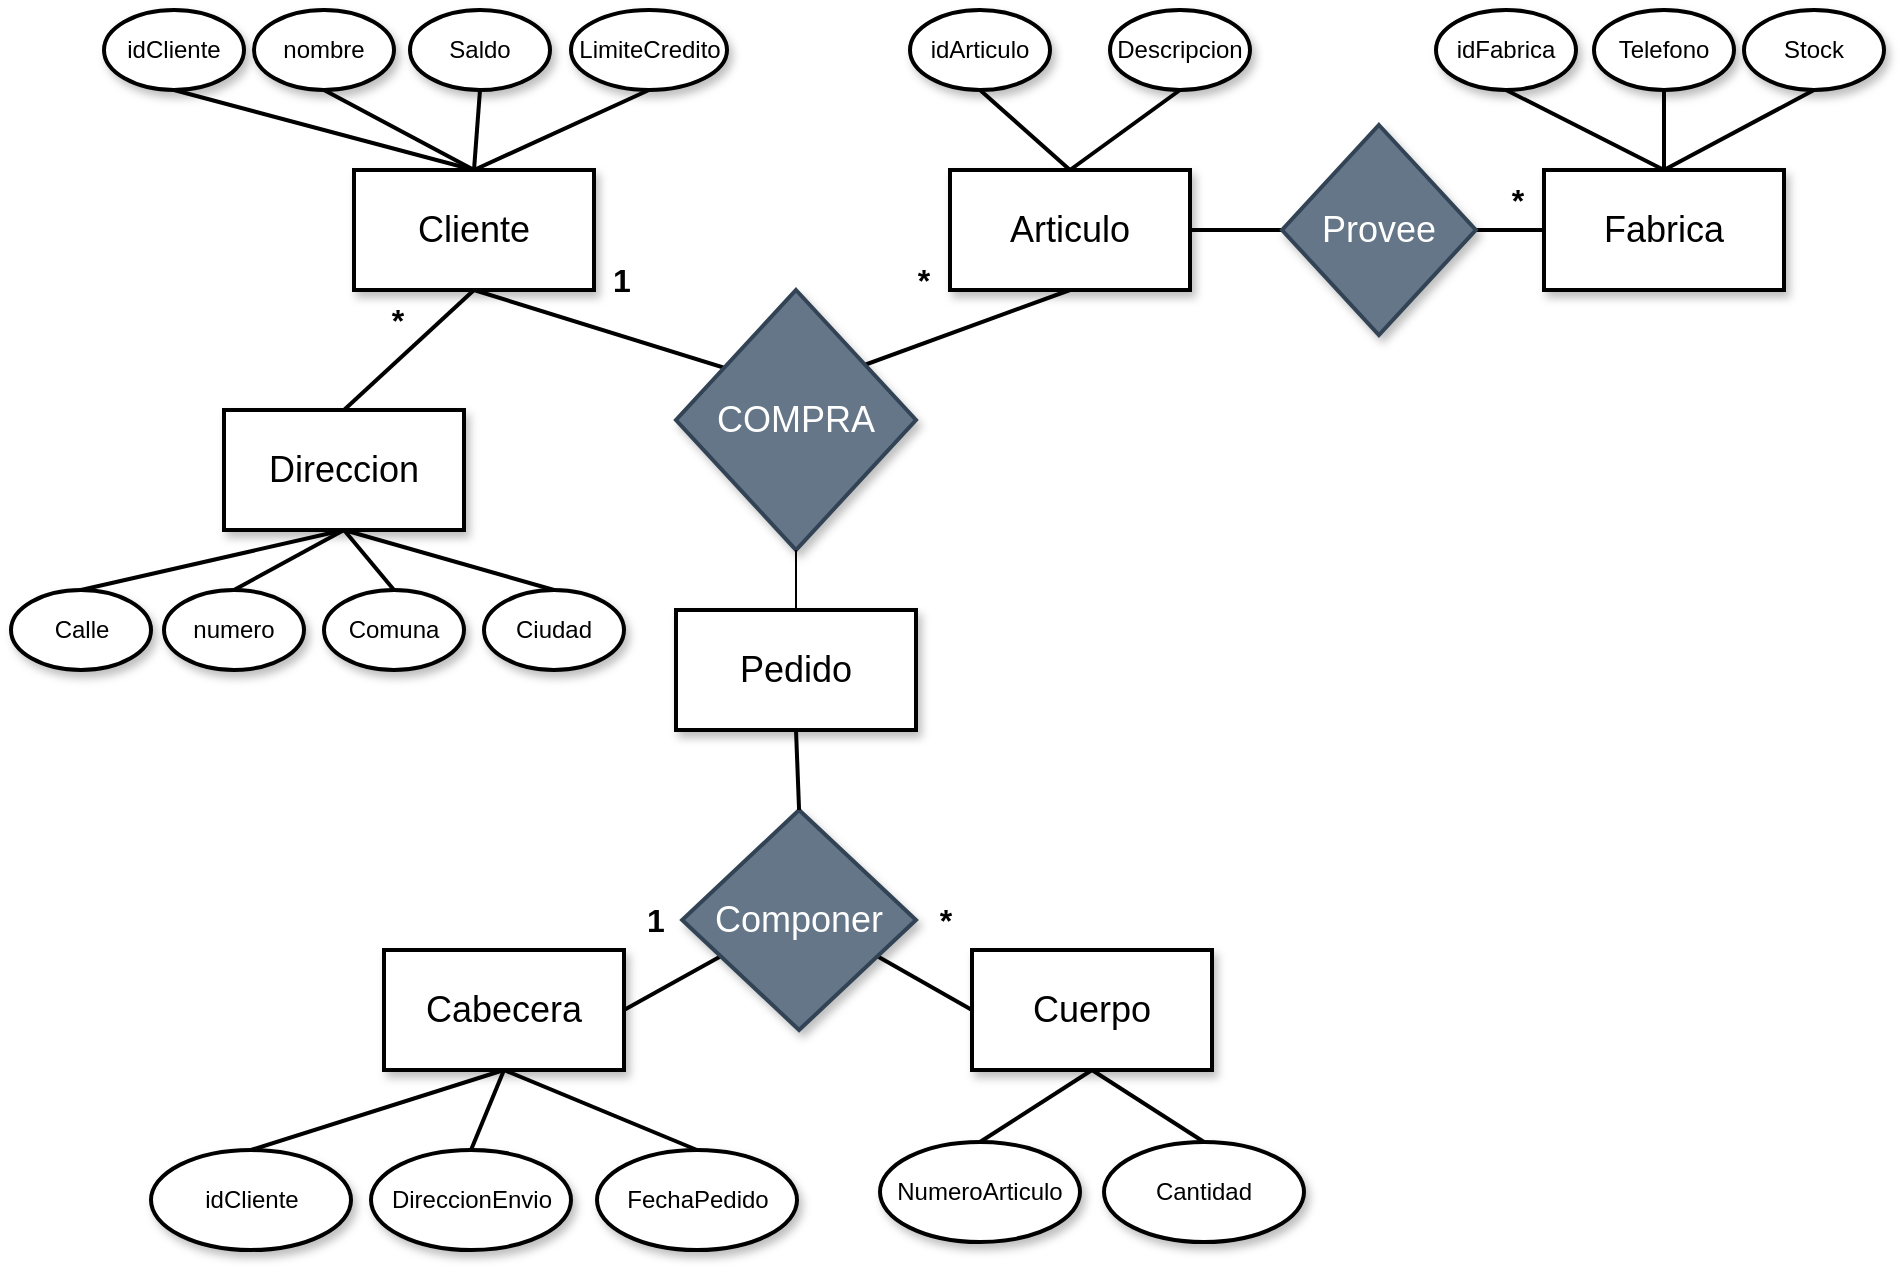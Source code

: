 <mxfile version="26.2.8">
  <diagram name="Página-1" id="rvEWbdLoJIgpr64gUZvC">
    <mxGraphModel dx="2076" dy="664" grid="1" gridSize="10" guides="1" tooltips="1" connect="1" arrows="1" fold="1" page="1" pageScale="1" pageWidth="827" pageHeight="1169" math="0" shadow="0">
      <root>
        <mxCell id="0" />
        <mxCell id="1" parent="0" />
        <mxCell id="NHq4z3sjqa0FjlhkMXZz-1" value="Cliente" style="rounded=0;whiteSpace=wrap;html=1;strokeWidth=2;shadow=1;fontSize=18;" vertex="1" parent="1">
          <mxGeometry x="145" y="150" width="120" height="60" as="geometry" />
        </mxCell>
        <mxCell id="NHq4z3sjqa0FjlhkMXZz-2" value="" style="endArrow=none;html=1;rounded=0;exitX=0.5;exitY=0;exitDx=0;exitDy=0;entryX=0.5;entryY=1;entryDx=0;entryDy=0;strokeWidth=2;" edge="1" parent="1" source="NHq4z3sjqa0FjlhkMXZz-1" target="NHq4z3sjqa0FjlhkMXZz-12">
          <mxGeometry width="50" height="50" relative="1" as="geometry">
            <mxPoint x="380" y="40" as="sourcePoint" />
            <mxPoint x="55" y="110" as="targetPoint" />
          </mxGeometry>
        </mxCell>
        <mxCell id="NHq4z3sjqa0FjlhkMXZz-3" value="" style="endArrow=none;html=1;rounded=0;exitX=0.5;exitY=0;exitDx=0;exitDy=0;entryX=0.5;entryY=1;entryDx=0;entryDy=0;strokeWidth=2;" edge="1" parent="1" source="NHq4z3sjqa0FjlhkMXZz-1" target="NHq4z3sjqa0FjlhkMXZz-11">
          <mxGeometry width="50" height="50" relative="1" as="geometry">
            <mxPoint x="202" y="160" as="sourcePoint" />
            <mxPoint x="130" y="110" as="targetPoint" />
          </mxGeometry>
        </mxCell>
        <mxCell id="NHq4z3sjqa0FjlhkMXZz-5" value="" style="endArrow=none;html=1;rounded=0;exitX=0.5;exitY=0;exitDx=0;exitDy=0;entryX=0.5;entryY=1;entryDx=0;entryDy=0;strokeWidth=2;" edge="1" parent="1" source="NHq4z3sjqa0FjlhkMXZz-1" target="NHq4z3sjqa0FjlhkMXZz-9">
          <mxGeometry width="50" height="50" relative="1" as="geometry">
            <mxPoint x="222" y="180" as="sourcePoint" />
            <mxPoint x="281" y="110" as="targetPoint" />
          </mxGeometry>
        </mxCell>
        <mxCell id="NHq4z3sjqa0FjlhkMXZz-6" value="" style="endArrow=none;html=1;rounded=0;exitX=0.5;exitY=0;exitDx=0;exitDy=0;entryX=0.5;entryY=1;entryDx=0;entryDy=0;strokeWidth=2;" edge="1" parent="1" source="NHq4z3sjqa0FjlhkMXZz-1" target="NHq4z3sjqa0FjlhkMXZz-8">
          <mxGeometry width="50" height="50" relative="1" as="geometry">
            <mxPoint x="232" y="190" as="sourcePoint" />
            <mxPoint x="355" y="110" as="targetPoint" />
          </mxGeometry>
        </mxCell>
        <mxCell id="NHq4z3sjqa0FjlhkMXZz-7" value="" style="endArrow=none;html=1;rounded=0;exitX=0.5;exitY=0;exitDx=0;exitDy=0;entryX=0.5;entryY=1;entryDx=0;entryDy=0;strokeWidth=2;" edge="1" parent="1" target="NHq4z3sjqa0FjlhkMXZz-1">
          <mxGeometry width="50" height="50" relative="1" as="geometry">
            <mxPoint x="366.0" y="260.0" as="sourcePoint" />
            <mxPoint x="200" y="280" as="targetPoint" />
          </mxGeometry>
        </mxCell>
        <mxCell id="NHq4z3sjqa0FjlhkMXZz-8" value="LimiteCredito" style="ellipse;whiteSpace=wrap;html=1;strokeWidth=2;shadow=1;" vertex="1" parent="1">
          <mxGeometry x="253.5" y="70" width="78" height="40" as="geometry" />
        </mxCell>
        <mxCell id="NHq4z3sjqa0FjlhkMXZz-9" value="Saldo" style="ellipse;whiteSpace=wrap;html=1;strokeWidth=2;shadow=1;" vertex="1" parent="1">
          <mxGeometry x="173" y="70" width="70" height="40" as="geometry" />
        </mxCell>
        <mxCell id="NHq4z3sjqa0FjlhkMXZz-10" value="DireccionEnvio" style="ellipse;whiteSpace=wrap;html=1;strokeWidth=2;shadow=1;" vertex="1" parent="1">
          <mxGeometry x="153.5" y="640" width="100" height="50" as="geometry" />
        </mxCell>
        <mxCell id="NHq4z3sjqa0FjlhkMXZz-11" value="nombre" style="ellipse;whiteSpace=wrap;html=1;strokeWidth=2;shadow=1;" vertex="1" parent="1">
          <mxGeometry x="95" y="70" width="70" height="40" as="geometry" />
        </mxCell>
        <mxCell id="NHq4z3sjqa0FjlhkMXZz-12" value="idCliente" style="ellipse;whiteSpace=wrap;html=1;strokeWidth=2;shadow=1;" vertex="1" parent="1">
          <mxGeometry x="20" y="70" width="70" height="40" as="geometry" />
        </mxCell>
        <mxCell id="NHq4z3sjqa0FjlhkMXZz-13" value="1" style="text;html=1;align=center;verticalAlign=middle;whiteSpace=wrap;rounded=0;fontSize=16;fontStyle=1" vertex="1" parent="1">
          <mxGeometry x="266" y="190" width="26" height="30" as="geometry" />
        </mxCell>
        <mxCell id="NHq4z3sjqa0FjlhkMXZz-14" value="Articulo" style="rounded=0;whiteSpace=wrap;html=1;strokeWidth=2;shadow=1;fontSize=18;" vertex="1" parent="1">
          <mxGeometry x="443" y="150" width="120" height="60" as="geometry" />
        </mxCell>
        <mxCell id="NHq4z3sjqa0FjlhkMXZz-16" value="" style="endArrow=none;html=1;rounded=0;exitX=0.5;exitY=0;exitDx=0;exitDy=0;entryX=0.5;entryY=1;entryDx=0;entryDy=0;strokeWidth=2;" edge="1" parent="1" target="NHq4z3sjqa0FjlhkMXZz-17" source="NHq4z3sjqa0FjlhkMXZz-14">
          <mxGeometry width="50" height="50" relative="1" as="geometry">
            <mxPoint x="607" y="150" as="sourcePoint" />
            <mxPoint x="457" y="110" as="targetPoint" />
          </mxGeometry>
        </mxCell>
        <mxCell id="NHq4z3sjqa0FjlhkMXZz-17" value="idArticulo" style="ellipse;whiteSpace=wrap;html=1;strokeWidth=2;shadow=1;" vertex="1" parent="1">
          <mxGeometry x="423" y="70" width="70" height="40" as="geometry" />
        </mxCell>
        <mxCell id="NHq4z3sjqa0FjlhkMXZz-20" value="" style="endArrow=none;html=1;rounded=0;exitX=0.5;exitY=0;exitDx=0;exitDy=0;entryX=0.5;entryY=1;entryDx=0;entryDy=0;strokeWidth=2;" edge="1" parent="1" target="NHq4z3sjqa0FjlhkMXZz-21" source="NHq4z3sjqa0FjlhkMXZz-14">
          <mxGeometry width="50" height="50" relative="1" as="geometry">
            <mxPoint x="703" y="150" as="sourcePoint" />
            <mxPoint x="627" y="110" as="targetPoint" />
          </mxGeometry>
        </mxCell>
        <mxCell id="NHq4z3sjqa0FjlhkMXZz-21" value="Descripcion" style="ellipse;whiteSpace=wrap;html=1;strokeWidth=2;shadow=1;" vertex="1" parent="1">
          <mxGeometry x="523" y="70" width="70" height="40" as="geometry" />
        </mxCell>
        <mxCell id="NHq4z3sjqa0FjlhkMXZz-24" value="idCliente" style="ellipse;whiteSpace=wrap;html=1;strokeWidth=2;shadow=1;" vertex="1" parent="1">
          <mxGeometry x="43.5" y="640" width="100" height="50" as="geometry" />
        </mxCell>
        <mxCell id="NHq4z3sjqa0FjlhkMXZz-25" value="FechaPedido" style="ellipse;whiteSpace=wrap;html=1;strokeWidth=2;shadow=1;" vertex="1" parent="1">
          <mxGeometry x="266.5" y="640" width="100" height="50" as="geometry" />
        </mxCell>
        <mxCell id="NHq4z3sjqa0FjlhkMXZz-26" value="Cuerpo" style="rounded=0;whiteSpace=wrap;html=1;strokeWidth=2;shadow=1;fontSize=18;" vertex="1" parent="1">
          <mxGeometry x="454" y="540" width="120" height="60" as="geometry" />
        </mxCell>
        <mxCell id="NHq4z3sjqa0FjlhkMXZz-27" value="" style="endArrow=none;html=1;rounded=0;exitX=0;exitY=0.5;exitDx=0;exitDy=0;entryX=0.5;entryY=1;entryDx=0;entryDy=0;strokeWidth=2;" edge="1" parent="1" source="NHq4z3sjqa0FjlhkMXZz-26">
          <mxGeometry width="50" height="50" relative="1" as="geometry">
            <mxPoint x="391.5" y="490" as="sourcePoint" />
            <mxPoint x="366" y="520" as="targetPoint" />
          </mxGeometry>
        </mxCell>
        <mxCell id="NHq4z3sjqa0FjlhkMXZz-28" value="*" style="text;html=1;align=center;verticalAlign=middle;whiteSpace=wrap;rounded=0;fontSize=16;fontStyle=1" vertex="1" parent="1">
          <mxGeometry x="428" y="510" width="26" height="30" as="geometry" />
        </mxCell>
        <mxCell id="NHq4z3sjqa0FjlhkMXZz-29" value="NumeroArticulo" style="ellipse;whiteSpace=wrap;html=1;strokeWidth=2;shadow=1;" vertex="1" parent="1">
          <mxGeometry x="408" y="636" width="100" height="50" as="geometry" />
        </mxCell>
        <mxCell id="NHq4z3sjqa0FjlhkMXZz-30" value="Cantidad" style="ellipse;whiteSpace=wrap;html=1;strokeWidth=2;shadow=1;" vertex="1" parent="1">
          <mxGeometry x="520" y="636" width="100" height="50" as="geometry" />
        </mxCell>
        <mxCell id="NHq4z3sjqa0FjlhkMXZz-32" value="" style="endArrow=none;html=1;rounded=0;exitX=0.5;exitY=1;exitDx=0;exitDy=0;entryX=0.5;entryY=0;entryDx=0;entryDy=0;strokeWidth=2;" edge="1" parent="1" source="NHq4z3sjqa0FjlhkMXZz-14">
          <mxGeometry width="50" height="50" relative="1" as="geometry">
            <mxPoint x="573.5" y="280" as="sourcePoint" />
            <mxPoint x="366.0" y="260.0" as="targetPoint" />
          </mxGeometry>
        </mxCell>
        <mxCell id="NHq4z3sjqa0FjlhkMXZz-33" value="*" style="text;html=1;align=center;verticalAlign=middle;whiteSpace=wrap;rounded=0;fontSize=16;fontStyle=1" vertex="1" parent="1">
          <mxGeometry x="417" y="190" width="26" height="30" as="geometry" />
        </mxCell>
        <mxCell id="NHq4z3sjqa0FjlhkMXZz-34" value="Fabrica" style="rounded=0;whiteSpace=wrap;html=1;strokeWidth=2;shadow=1;fontSize=18;" vertex="1" parent="1">
          <mxGeometry x="740" y="150" width="120" height="60" as="geometry" />
        </mxCell>
        <mxCell id="NHq4z3sjqa0FjlhkMXZz-35" value="" style="endArrow=none;html=1;rounded=0;entryX=0.5;entryY=1;entryDx=0;entryDy=0;strokeWidth=2;exitX=0.5;exitY=0;exitDx=0;exitDy=0;" edge="1" parent="1" target="NHq4z3sjqa0FjlhkMXZz-36" source="NHq4z3sjqa0FjlhkMXZz-34">
          <mxGeometry width="50" height="50" relative="1" as="geometry">
            <mxPoint x="800" y="150" as="sourcePoint" />
            <mxPoint x="746" y="110" as="targetPoint" />
          </mxGeometry>
        </mxCell>
        <mxCell id="NHq4z3sjqa0FjlhkMXZz-36" value="idFabrica" style="ellipse;whiteSpace=wrap;html=1;strokeWidth=2;shadow=1;" vertex="1" parent="1">
          <mxGeometry x="686" y="70" width="70" height="40" as="geometry" />
        </mxCell>
        <mxCell id="NHq4z3sjqa0FjlhkMXZz-37" value="Telefono" style="ellipse;whiteSpace=wrap;html=1;strokeWidth=2;shadow=1;" vertex="1" parent="1">
          <mxGeometry x="765" y="70" width="70" height="40" as="geometry" />
        </mxCell>
        <mxCell id="NHq4z3sjqa0FjlhkMXZz-38" value="Stock" style="ellipse;whiteSpace=wrap;html=1;strokeWidth=2;shadow=1;" vertex="1" parent="1">
          <mxGeometry x="840" y="70" width="70" height="40" as="geometry" />
        </mxCell>
        <mxCell id="NHq4z3sjqa0FjlhkMXZz-39" value="" style="endArrow=none;html=1;rounded=0;exitX=0.5;exitY=0;exitDx=0;exitDy=0;entryX=0.5;entryY=1;entryDx=0;entryDy=0;strokeWidth=2;" edge="1" parent="1" source="NHq4z3sjqa0FjlhkMXZz-34" target="NHq4z3sjqa0FjlhkMXZz-37">
          <mxGeometry width="50" height="50" relative="1" as="geometry">
            <mxPoint x="737" y="160" as="sourcePoint" />
            <mxPoint x="680" y="120" as="targetPoint" />
          </mxGeometry>
        </mxCell>
        <mxCell id="NHq4z3sjqa0FjlhkMXZz-40" value="" style="endArrow=none;html=1;rounded=0;exitX=0.5;exitY=0;exitDx=0;exitDy=0;entryX=0.5;entryY=1;entryDx=0;entryDy=0;strokeWidth=2;" edge="1" parent="1" source="NHq4z3sjqa0FjlhkMXZz-34" target="NHq4z3sjqa0FjlhkMXZz-38">
          <mxGeometry width="50" height="50" relative="1" as="geometry">
            <mxPoint x="740" y="160" as="sourcePoint" />
            <mxPoint x="683" y="120" as="targetPoint" />
          </mxGeometry>
        </mxCell>
        <mxCell id="NHq4z3sjqa0FjlhkMXZz-41" value="" style="endArrow=none;html=1;rounded=0;exitX=0;exitY=0.5;exitDx=0;exitDy=0;entryX=1;entryY=0.5;entryDx=0;entryDy=0;strokeWidth=2;" edge="1" parent="1" source="NHq4z3sjqa0FjlhkMXZz-34" target="NHq4z3sjqa0FjlhkMXZz-14">
          <mxGeometry width="50" height="50" relative="1" as="geometry">
            <mxPoint x="656" y="210" as="sourcePoint" />
            <mxPoint x="526" y="310" as="targetPoint" />
          </mxGeometry>
        </mxCell>
        <mxCell id="NHq4z3sjqa0FjlhkMXZz-42" value="*" style="text;html=1;align=center;verticalAlign=middle;whiteSpace=wrap;rounded=0;fontSize=16;fontStyle=1" vertex="1" parent="1">
          <mxGeometry x="714" y="150" width="26" height="30" as="geometry" />
        </mxCell>
        <mxCell id="NHq4z3sjqa0FjlhkMXZz-43" value="Pedido" style="rounded=0;whiteSpace=wrap;html=1;strokeWidth=2;shadow=1;fontSize=18;" vertex="1" parent="1">
          <mxGeometry x="306" y="370" width="120" height="60" as="geometry" />
        </mxCell>
        <mxCell id="NHq4z3sjqa0FjlhkMXZz-44" value="COMPRA" style="rhombus;whiteSpace=wrap;html=1;fillColor=#647687;fontColor=#ffffff;strokeColor=#314354;shadow=1;strokeWidth=2;fontSize=18;fontStyle=0" vertex="1" parent="1">
          <mxGeometry x="306" y="210" width="120" height="130" as="geometry" />
        </mxCell>
        <mxCell id="NHq4z3sjqa0FjlhkMXZz-45" value="Cabecera" style="rounded=0;whiteSpace=wrap;html=1;strokeWidth=2;shadow=1;fontSize=18;" vertex="1" parent="1">
          <mxGeometry x="160" y="540" width="120" height="60" as="geometry" />
        </mxCell>
        <mxCell id="NHq4z3sjqa0FjlhkMXZz-46" value="" style="endArrow=none;html=1;rounded=0;entryX=1;entryY=0.5;entryDx=0;entryDy=0;strokeWidth=2;" edge="1" parent="1" target="NHq4z3sjqa0FjlhkMXZz-45">
          <mxGeometry width="50" height="50" relative="1" as="geometry">
            <mxPoint x="370" y="520" as="sourcePoint" />
            <mxPoint x="378" y="530" as="targetPoint" />
          </mxGeometry>
        </mxCell>
        <mxCell id="NHq4z3sjqa0FjlhkMXZz-47" value="1" style="text;html=1;align=center;verticalAlign=middle;whiteSpace=wrap;rounded=0;fontSize=16;fontStyle=1" vertex="1" parent="1">
          <mxGeometry x="283.08" y="510" width="26" height="30" as="geometry" />
        </mxCell>
        <mxCell id="NHq4z3sjqa0FjlhkMXZz-48" value="" style="endArrow=none;html=1;rounded=0;entryX=0.5;entryY=1;entryDx=0;entryDy=0;exitX=0.5;exitY=0;exitDx=0;exitDy=0;" edge="1" parent="1" source="NHq4z3sjqa0FjlhkMXZz-43" target="NHq4z3sjqa0FjlhkMXZz-44">
          <mxGeometry width="50" height="50" relative="1" as="geometry">
            <mxPoint x="420" y="410" as="sourcePoint" />
            <mxPoint x="470" y="360" as="targetPoint" />
          </mxGeometry>
        </mxCell>
        <mxCell id="NHq4z3sjqa0FjlhkMXZz-49" value="" style="endArrow=none;html=1;rounded=0;entryX=0.5;entryY=0;entryDx=0;entryDy=0;strokeWidth=2;exitX=0.5;exitY=1;exitDx=0;exitDy=0;" edge="1" parent="1" source="NHq4z3sjqa0FjlhkMXZz-45" target="NHq4z3sjqa0FjlhkMXZz-24">
          <mxGeometry width="50" height="50" relative="1" as="geometry">
            <mxPoint x="380" y="530" as="sourcePoint" />
            <mxPoint x="290" y="580" as="targetPoint" />
          </mxGeometry>
        </mxCell>
        <mxCell id="NHq4z3sjqa0FjlhkMXZz-50" value="" style="endArrow=none;html=1;rounded=0;entryX=0.5;entryY=0;entryDx=0;entryDy=0;strokeWidth=2;exitX=0.5;exitY=1;exitDx=0;exitDy=0;" edge="1" parent="1" source="NHq4z3sjqa0FjlhkMXZz-45" target="NHq4z3sjqa0FjlhkMXZz-10">
          <mxGeometry width="50" height="50" relative="1" as="geometry">
            <mxPoint x="390" y="540" as="sourcePoint" />
            <mxPoint x="300" y="590" as="targetPoint" />
          </mxGeometry>
        </mxCell>
        <mxCell id="NHq4z3sjqa0FjlhkMXZz-51" value="" style="endArrow=none;html=1;rounded=0;entryX=0.5;entryY=0;entryDx=0;entryDy=0;strokeWidth=2;exitX=0.5;exitY=1;exitDx=0;exitDy=0;" edge="1" parent="1" source="NHq4z3sjqa0FjlhkMXZz-45" target="NHq4z3sjqa0FjlhkMXZz-25">
          <mxGeometry width="50" height="50" relative="1" as="geometry">
            <mxPoint x="400" y="550" as="sourcePoint" />
            <mxPoint x="310" y="600" as="targetPoint" />
          </mxGeometry>
        </mxCell>
        <mxCell id="NHq4z3sjqa0FjlhkMXZz-52" value="" style="endArrow=none;html=1;rounded=0;exitX=0.5;exitY=1;exitDx=0;exitDy=0;entryX=0.5;entryY=0;entryDx=0;entryDy=0;strokeWidth=2;" edge="1" parent="1" source="NHq4z3sjqa0FjlhkMXZz-26" target="NHq4z3sjqa0FjlhkMXZz-29">
          <mxGeometry width="50" height="50" relative="1" as="geometry">
            <mxPoint x="708" y="620" as="sourcePoint" />
            <mxPoint x="620" y="570" as="targetPoint" />
          </mxGeometry>
        </mxCell>
        <mxCell id="NHq4z3sjqa0FjlhkMXZz-53" value="" style="endArrow=none;html=1;rounded=0;exitX=0.5;exitY=1;exitDx=0;exitDy=0;entryX=0.5;entryY=0;entryDx=0;entryDy=0;strokeWidth=2;" edge="1" parent="1" source="NHq4z3sjqa0FjlhkMXZz-26" target="NHq4z3sjqa0FjlhkMXZz-30">
          <mxGeometry width="50" height="50" relative="1" as="geometry">
            <mxPoint x="524" y="610" as="sourcePoint" />
            <mxPoint x="468" y="646" as="targetPoint" />
          </mxGeometry>
        </mxCell>
        <mxCell id="NHq4z3sjqa0FjlhkMXZz-54" value="Direccion" style="rounded=0;whiteSpace=wrap;html=1;strokeWidth=2;shadow=1;fontSize=18;" vertex="1" parent="1">
          <mxGeometry x="80" y="270" width="120" height="60" as="geometry" />
        </mxCell>
        <mxCell id="NHq4z3sjqa0FjlhkMXZz-56" value="Comuna" style="ellipse;whiteSpace=wrap;html=1;strokeWidth=2;shadow=1;" vertex="1" parent="1">
          <mxGeometry x="130" y="360" width="70" height="40" as="geometry" />
        </mxCell>
        <mxCell id="NHq4z3sjqa0FjlhkMXZz-57" value="numero" style="ellipse;whiteSpace=wrap;html=1;strokeWidth=2;shadow=1;" vertex="1" parent="1">
          <mxGeometry x="50" y="360" width="70" height="40" as="geometry" />
        </mxCell>
        <mxCell id="NHq4z3sjqa0FjlhkMXZz-58" value="Calle" style="ellipse;whiteSpace=wrap;html=1;strokeWidth=2;shadow=1;" vertex="1" parent="1">
          <mxGeometry x="-26.5" y="360" width="70" height="40" as="geometry" />
        </mxCell>
        <mxCell id="NHq4z3sjqa0FjlhkMXZz-59" value="Ciudad" style="ellipse;whiteSpace=wrap;html=1;strokeWidth=2;shadow=1;" vertex="1" parent="1">
          <mxGeometry x="210" y="360" width="70" height="40" as="geometry" />
        </mxCell>
        <mxCell id="NHq4z3sjqa0FjlhkMXZz-61" value="" style="endArrow=none;html=1;rounded=0;exitX=0.5;exitY=1;exitDx=0;exitDy=0;entryX=0.5;entryY=0;entryDx=0;entryDy=0;strokeWidth=2;" edge="1" parent="1" source="NHq4z3sjqa0FjlhkMXZz-1" target="NHq4z3sjqa0FjlhkMXZz-54">
          <mxGeometry width="50" height="50" relative="1" as="geometry">
            <mxPoint x="397.0" y="350.0" as="sourcePoint" />
            <mxPoint x="236" y="300" as="targetPoint" />
          </mxGeometry>
        </mxCell>
        <mxCell id="NHq4z3sjqa0FjlhkMXZz-62" value="*" style="text;html=1;align=center;verticalAlign=middle;whiteSpace=wrap;rounded=0;fontSize=16;fontStyle=1" vertex="1" parent="1">
          <mxGeometry x="153.5" y="210" width="26" height="30" as="geometry" />
        </mxCell>
        <mxCell id="NHq4z3sjqa0FjlhkMXZz-63" value="" style="endArrow=none;html=1;rounded=0;exitX=0.5;exitY=0;exitDx=0;exitDy=0;entryX=0.5;entryY=1;entryDx=0;entryDy=0;strokeWidth=2;" edge="1" parent="1" source="NHq4z3sjqa0FjlhkMXZz-58" target="NHq4z3sjqa0FjlhkMXZz-54">
          <mxGeometry width="50" height="50" relative="1" as="geometry">
            <mxPoint x="31" y="310" as="sourcePoint" />
            <mxPoint x="-14" y="270" as="targetPoint" />
          </mxGeometry>
        </mxCell>
        <mxCell id="NHq4z3sjqa0FjlhkMXZz-64" value="" style="endArrow=none;html=1;rounded=0;exitX=0.5;exitY=0;exitDx=0;exitDy=0;entryX=0.5;entryY=1;entryDx=0;entryDy=0;strokeWidth=2;" edge="1" parent="1" source="NHq4z3sjqa0FjlhkMXZz-57" target="NHq4z3sjqa0FjlhkMXZz-54">
          <mxGeometry width="50" height="50" relative="1" as="geometry">
            <mxPoint x="-41" y="280" as="sourcePoint" />
            <mxPoint x="90" y="250" as="targetPoint" />
          </mxGeometry>
        </mxCell>
        <mxCell id="NHq4z3sjqa0FjlhkMXZz-65" value="" style="endArrow=none;html=1;rounded=0;exitX=0.5;exitY=0;exitDx=0;exitDy=0;entryX=0.5;entryY=1;entryDx=0;entryDy=0;strokeWidth=2;" edge="1" parent="1" source="NHq4z3sjqa0FjlhkMXZz-56" target="NHq4z3sjqa0FjlhkMXZz-54">
          <mxGeometry width="50" height="50" relative="1" as="geometry">
            <mxPoint x="243" y="330" as="sourcePoint" />
            <mxPoint x="298" y="300" as="targetPoint" />
          </mxGeometry>
        </mxCell>
        <mxCell id="NHq4z3sjqa0FjlhkMXZz-66" value="" style="endArrow=none;html=1;rounded=0;exitX=0.5;exitY=0;exitDx=0;exitDy=0;entryX=0.5;entryY=1;entryDx=0;entryDy=0;strokeWidth=2;" edge="1" parent="1" source="NHq4z3sjqa0FjlhkMXZz-59" target="NHq4z3sjqa0FjlhkMXZz-54">
          <mxGeometry width="50" height="50" relative="1" as="geometry">
            <mxPoint x="253.5" y="330" as="sourcePoint" />
            <mxPoint x="228.5" y="300" as="targetPoint" />
          </mxGeometry>
        </mxCell>
        <mxCell id="NHq4z3sjqa0FjlhkMXZz-67" value="Provee" style="rhombus;whiteSpace=wrap;html=1;fillColor=#647687;fontColor=#ffffff;strokeColor=#314354;shadow=1;strokeWidth=2;fontSize=18;fontStyle=0" vertex="1" parent="1">
          <mxGeometry x="609" y="127.5" width="96.92" height="105" as="geometry" />
        </mxCell>
        <mxCell id="NHq4z3sjqa0FjlhkMXZz-69" value="Componer" style="rhombus;whiteSpace=wrap;html=1;fillColor=#647687;fontColor=#ffffff;strokeColor=#314354;shadow=1;strokeWidth=2;fontSize=18;fontStyle=0" vertex="1" parent="1">
          <mxGeometry x="309.08" y="470" width="116.92" height="110" as="geometry" />
        </mxCell>
        <mxCell id="NHq4z3sjqa0FjlhkMXZz-70" value="" style="endArrow=none;html=1;rounded=0;entryX=0.5;entryY=0;entryDx=0;entryDy=0;strokeWidth=2;exitX=0.5;exitY=1;exitDx=0;exitDy=0;" edge="1" parent="1" source="NHq4z3sjqa0FjlhkMXZz-43" target="NHq4z3sjqa0FjlhkMXZz-69">
          <mxGeometry width="50" height="50" relative="1" as="geometry">
            <mxPoint x="380" y="530" as="sourcePoint" />
            <mxPoint x="290" y="580" as="targetPoint" />
          </mxGeometry>
        </mxCell>
      </root>
    </mxGraphModel>
  </diagram>
</mxfile>
